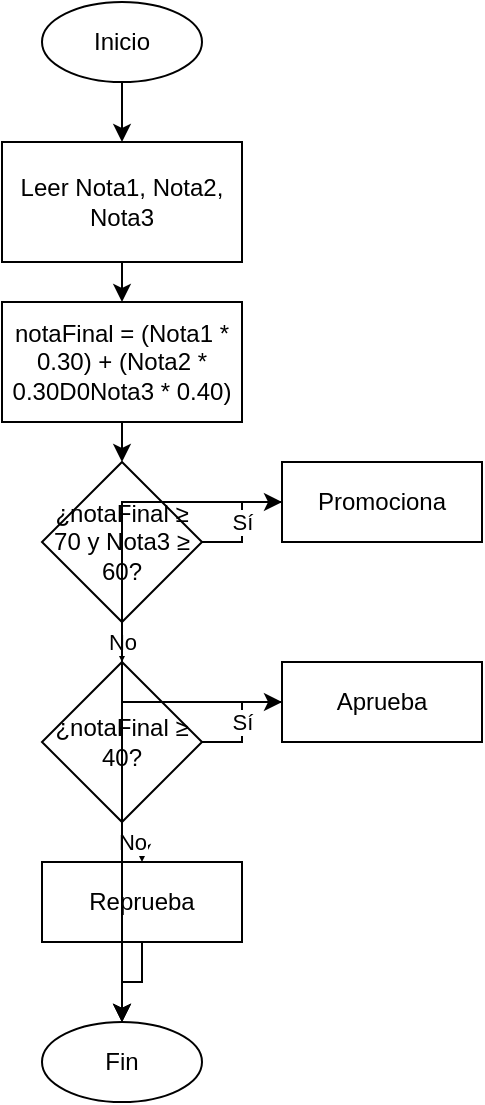 <mxfile version="27.0.6">
  <diagram name="Page-1" id="qCQBoRJt0O49EkEic1T_">
    <mxGraphModel dx="1216" dy="821" grid="1" gridSize="10" guides="1" tooltips="1" connect="1" arrows="1" fold="1" page="1" pageScale="1" pageWidth="827" pageHeight="1169" math="0" shadow="0">
      <root>
        <mxCell id="0" />
        <mxCell id="1" parent="0" />
        <!-- Inicio -->
        <mxCell id="start" value="Inicio" style="ellipse;whiteSpace=wrap;html=1;" vertex="1" parent="1">
          <mxGeometry x="340" y="50" width="80" height="40" as="geometry" />
        </mxCell>
        <!-- Leer notas -->
        <mxCell id="input" value="Leer Nota1, Nota2, Nota3" style="rounded=0;whiteSpace=wrap;html=1;" vertex="1" parent="1">
          <mxGeometry x="320" y="120" width="120" height="60" as="geometry" />
        </mxCell>
        <!-- Calcular nota final -->
        <mxCell id="calc" value="notaFinal = (Nota1 * 0.30) + (Nota2 * 0.30D0Nota3 * 0.40)" style="rounded=0;whiteSpace=wrap;html=1;" vertex="1" parent="1">
          <mxGeometry x="320" y="200" width="120" height="60" as="geometry" />
        </mxCell>
        <!-- Condición Promociona -->
        <mxCell id="promo_dec" value="¿notaFinal ≥ 70 y Nota3 ≥ 60?" style="rhombus;whiteSpace=wrap;html=1;" vertex="1" parent="1">
          <mxGeometry x="340" y="280" width="80" height="80" as="geometry" />
        </mxCell>
        <!-- Resultado Promociona -->
        <mxCell id="promo" value="Promociona" style="rounded=0;whiteSpace=wrap;html=1;" vertex="1" parent="1">
          <mxGeometry x="460" y="280" width="100" height="40" as="geometry" />
        </mxCell>
        <!-- Condición Aprueba -->
        <mxCell id="aprob_dec" value="¿notaFinal ≥ 40?" style="rhombus;whiteSpace=wrap;html=1;" vertex="1" parent="1">
          <mxGeometry x="340" y="380" width="80" height="80" as="geometry" />
        </mxCell>
        <!-- Resultado Aprueba -->
        <mxCell id="aprob" value="Aprueba" style="rounded=0;whiteSpace=wrap;html=1;" vertex="1" parent="1">
          <mxGeometry x="460" y="380" width="100" height="40" as="geometry" />
        </mxCell>
        <!-- Resultado Reprueba -->
        <mxCell id="repr" value="Reprueba" style="rounded=0;whiteSpace=wrap;html=1;" vertex="1" parent="1">
          <mxGeometry x="340" y="480" width="100" height="40" as="geometry" />
        </mxCell>
        <!-- Fin -->
        <mxCell id="end" value="Fin" style="ellipse;whiteSpace=wrap;html=1;" vertex="1" parent="1">
          <mxGeometry x="340" y="560" width="80" height="40" as="geometry" />
        </mxCell>
        <!-- Conexiones -->
        <mxCell id="arrow1" style="edgeStyle=orthogonalEdgeStyle;rounded=0;html=1;" edge="1" parent="1" source="start" target="input">
          <mxGeometry relative="1" as="geometry" />
        </mxCell>
        <mxCell id="arrow2" style="edgeStyle=orthogonalEdgeStyle;rounded=0;html=1;" edge="1" parent="1" source="input" target="calc">
          <mxGeometry relative="1" as="geometry" />
        </mxCell>
        <mxCell id="arrow3" style="edgeStyle=orthogonalEdgeStyle;rounded=0;html=1;" edge="1" parent="1" source="calc" target="promo_dec">
          <mxGeometry relative="1" as="geometry" />
        </mxCell>
        <mxCell id="arrow4" value="Sí" style="edgeStyle=orthogonalEdgeStyle;rounded=0;html=1;" edge="1" parent="1" source="promo_dec" target="promo">
          <mxGeometry relative="1" as="geometry" />
        </mxCell>
        <mxCell id="arrow5" value="No" style="edgeStyle=orthogonalEdgeStyle;rounded=0;html=1;" edge="1" parent="1" source="promo_dec" target="aprob_dec">
          <mxGeometry relative="1" as="geometry" />
        </mxCell>
        <mxCell id="arrow6" value="Sí" style="edgeStyle=orthogonalEdgeStyle;rounded=0;html=1;" edge="1" parent="1" source="aprob_dec" target="aprob">
          <mxGeometry relative="1" as="geometry" />
        </mxCell>
        <mxCell id="arrow7" value="No" style="edgeStyle=orthogonalEdgeStyle;rounded=0;html=1;" edge="1" parent="1" source="aprob_dec" target="repr">
          <mxGeometry relative="1" as="geometry" />
        </mxCell>
        <mxCell id="arrow8" style="edgeStyle=orthogonalEdgeStyle;rounded=0;html=1;" edge="1" parent="1" source="promo" target="end">
          <mxGeometry relative="1" as="geometry">
            <mxPoint x="500" y="560" as="targetPoint" />
          </mxGeometry>
        </mxCell>
        <mxCell id="arrow9" style="edgeStyle=orthogonalEdgeStyle;rounded=0;html=1;" edge="1" parent="1" source="aprob" target="end">
          <mxGeometry relative="1" as="geometry">
            <mxPoint x="500" y="560" as="targetPoint" />
          </mxGeometry>
        </mxCell>
        <mxCell id="arrow10" style="edgeStyle=orthogonalEdgeStyle;rounded=0;html=1;" edge="1" parent="1" source="repr" target="end">
          <mxGeometry relative="1" as="geometry" />
        </mxCell>
      </root>
    </mxGraphModel>
  </diagram>
</mxfile>
